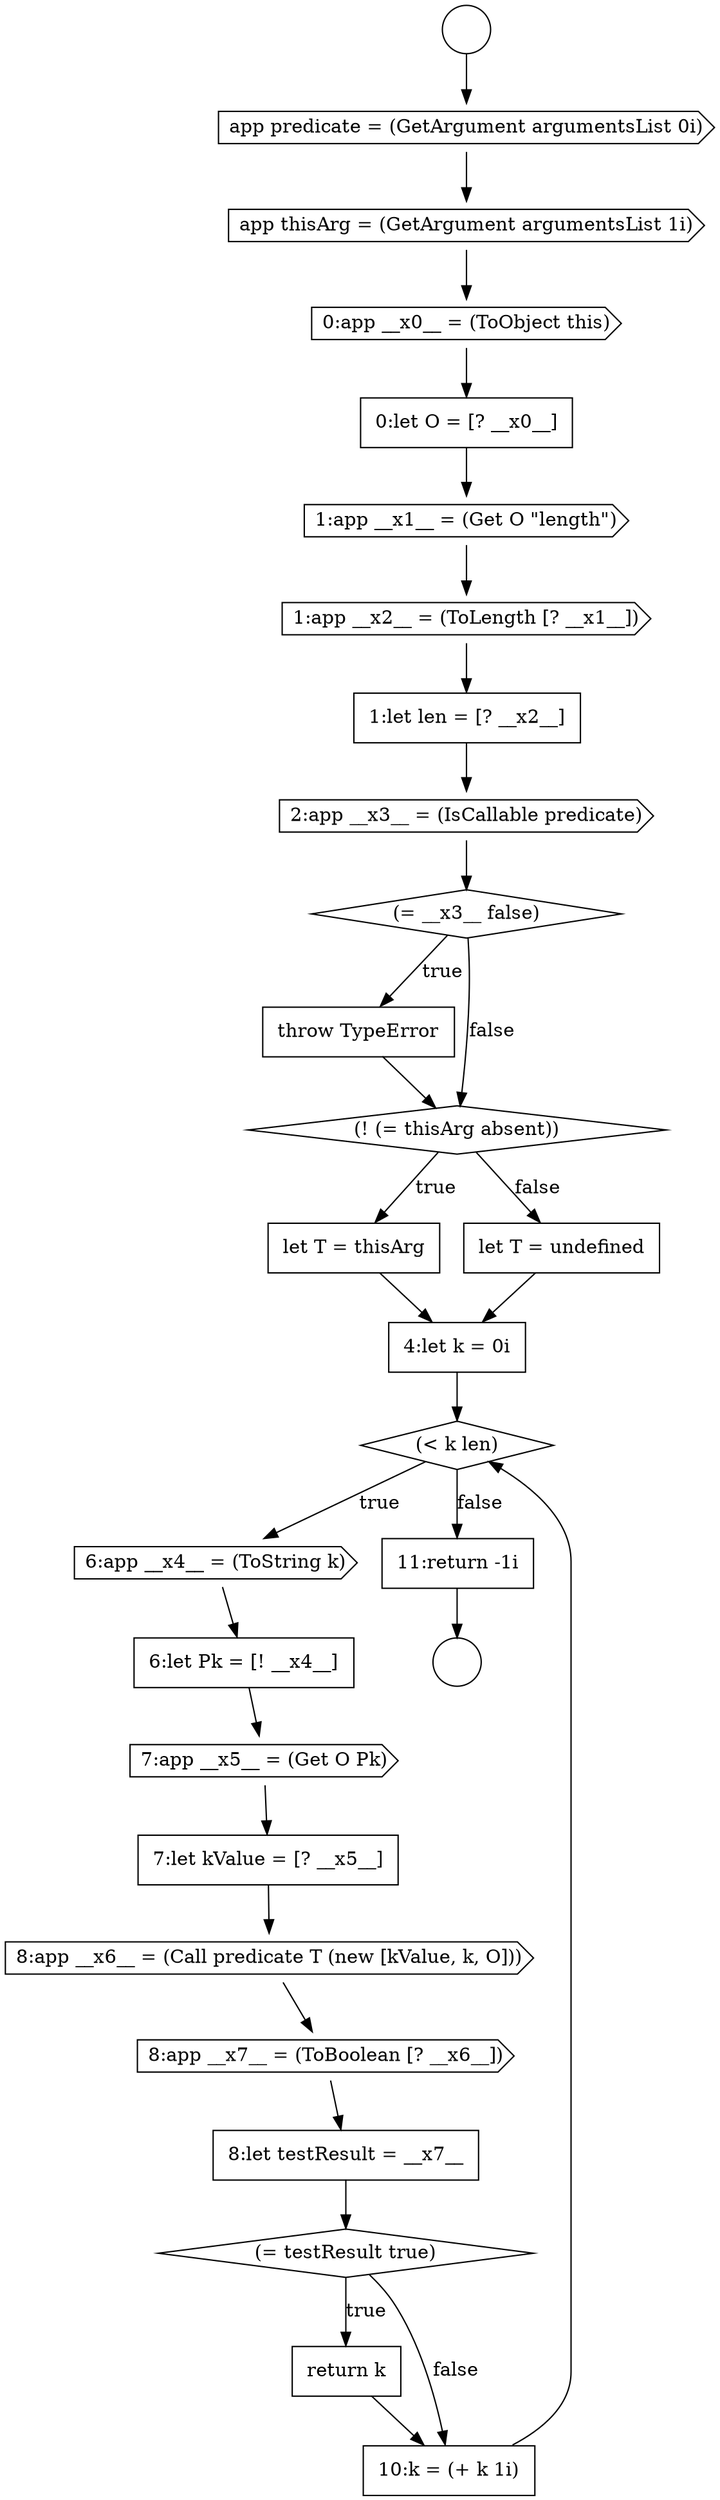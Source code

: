digraph {
  node14782 [shape=none, margin=0, label=<<font color="black">
    <table border="0" cellborder="1" cellspacing="0" cellpadding="10">
      <tr><td align="left">let T = thisArg</td></tr>
    </table>
  </font>> color="black" fillcolor="white" style=filled]
  node14786 [shape=cds, label=<<font color="black">6:app __x4__ = (ToString k)</font>> color="black" fillcolor="white" style=filled]
  node14793 [shape=diamond, label=<<font color="black">(= testResult true)</font>> color="black" fillcolor="white" style=filled]
  node14773 [shape=cds, label=<<font color="black">0:app __x0__ = (ToObject this)</font>> color="black" fillcolor="white" style=filled]
  node14780 [shape=none, margin=0, label=<<font color="black">
    <table border="0" cellborder="1" cellspacing="0" cellpadding="10">
      <tr><td align="left">throw TypeError</td></tr>
    </table>
  </font>> color="black" fillcolor="white" style=filled]
  node14785 [shape=diamond, label=<<font color="black">(&lt; k len)</font>> color="black" fillcolor="white" style=filled]
  node14772 [shape=cds, label=<<font color="black">app thisArg = (GetArgument argumentsList 1i)</font>> color="black" fillcolor="white" style=filled]
  node14789 [shape=none, margin=0, label=<<font color="black">
    <table border="0" cellborder="1" cellspacing="0" cellpadding="10">
      <tr><td align="left">7:let kValue = [? __x5__]</td></tr>
    </table>
  </font>> color="black" fillcolor="white" style=filled]
  node14783 [shape=none, margin=0, label=<<font color="black">
    <table border="0" cellborder="1" cellspacing="0" cellpadding="10">
      <tr><td align="left">let T = undefined</td></tr>
    </table>
  </font>> color="black" fillcolor="white" style=filled]
  node14788 [shape=cds, label=<<font color="black">7:app __x5__ = (Get O Pk)</font>> color="black" fillcolor="white" style=filled]
  node14775 [shape=cds, label=<<font color="black">1:app __x1__ = (Get O &quot;length&quot;)</font>> color="black" fillcolor="white" style=filled]
  node14781 [shape=diamond, label=<<font color="black">(! (= thisArg absent))</font>> color="black" fillcolor="white" style=filled]
  node14791 [shape=cds, label=<<font color="black">8:app __x7__ = (ToBoolean [? __x6__])</font>> color="black" fillcolor="white" style=filled]
  node14770 [shape=circle label=" " color="black" fillcolor="white" style=filled]
  node14787 [shape=none, margin=0, label=<<font color="black">
    <table border="0" cellborder="1" cellspacing="0" cellpadding="10">
      <tr><td align="left">6:let Pk = [! __x4__]</td></tr>
    </table>
  </font>> color="black" fillcolor="white" style=filled]
  node14796 [shape=none, margin=0, label=<<font color="black">
    <table border="0" cellborder="1" cellspacing="0" cellpadding="10">
      <tr><td align="left">11:return -1i</td></tr>
    </table>
  </font>> color="black" fillcolor="white" style=filled]
  node14769 [shape=circle label=" " color="black" fillcolor="white" style=filled]
  node14790 [shape=cds, label=<<font color="black">8:app __x6__ = (Call predicate T (new [kValue, k, O]))</font>> color="black" fillcolor="white" style=filled]
  node14784 [shape=none, margin=0, label=<<font color="black">
    <table border="0" cellborder="1" cellspacing="0" cellpadding="10">
      <tr><td align="left">4:let k = 0i</td></tr>
    </table>
  </font>> color="black" fillcolor="white" style=filled]
  node14794 [shape=none, margin=0, label=<<font color="black">
    <table border="0" cellborder="1" cellspacing="0" cellpadding="10">
      <tr><td align="left">return k</td></tr>
    </table>
  </font>> color="black" fillcolor="white" style=filled]
  node14777 [shape=none, margin=0, label=<<font color="black">
    <table border="0" cellborder="1" cellspacing="0" cellpadding="10">
      <tr><td align="left">1:let len = [? __x2__]</td></tr>
    </table>
  </font>> color="black" fillcolor="white" style=filled]
  node14776 [shape=cds, label=<<font color="black">1:app __x2__ = (ToLength [? __x1__])</font>> color="black" fillcolor="white" style=filled]
  node14771 [shape=cds, label=<<font color="black">app predicate = (GetArgument argumentsList 0i)</font>> color="black" fillcolor="white" style=filled]
  node14792 [shape=none, margin=0, label=<<font color="black">
    <table border="0" cellborder="1" cellspacing="0" cellpadding="10">
      <tr><td align="left">8:let testResult = __x7__</td></tr>
    </table>
  </font>> color="black" fillcolor="white" style=filled]
  node14795 [shape=none, margin=0, label=<<font color="black">
    <table border="0" cellborder="1" cellspacing="0" cellpadding="10">
      <tr><td align="left">10:k = (+ k 1i)</td></tr>
    </table>
  </font>> color="black" fillcolor="white" style=filled]
  node14778 [shape=cds, label=<<font color="black">2:app __x3__ = (IsCallable predicate)</font>> color="black" fillcolor="white" style=filled]
  node14779 [shape=diamond, label=<<font color="black">(= __x3__ false)</font>> color="black" fillcolor="white" style=filled]
  node14774 [shape=none, margin=0, label=<<font color="black">
    <table border="0" cellborder="1" cellspacing="0" cellpadding="10">
      <tr><td align="left">0:let O = [? __x0__]</td></tr>
    </table>
  </font>> color="black" fillcolor="white" style=filled]
  node14779 -> node14780 [label=<<font color="black">true</font>> color="black"]
  node14779 -> node14781 [label=<<font color="black">false</font>> color="black"]
  node14784 -> node14785 [ color="black"]
  node14796 -> node14770 [ color="black"]
  node14792 -> node14793 [ color="black"]
  node14772 -> node14773 [ color="black"]
  node14793 -> node14794 [label=<<font color="black">true</font>> color="black"]
  node14793 -> node14795 [label=<<font color="black">false</font>> color="black"]
  node14776 -> node14777 [ color="black"]
  node14773 -> node14774 [ color="black"]
  node14795 -> node14785 [ color="black"]
  node14785 -> node14786 [label=<<font color="black">true</font>> color="black"]
  node14785 -> node14796 [label=<<font color="black">false</font>> color="black"]
  node14774 -> node14775 [ color="black"]
  node14775 -> node14776 [ color="black"]
  node14769 -> node14771 [ color="black"]
  node14790 -> node14791 [ color="black"]
  node14789 -> node14790 [ color="black"]
  node14782 -> node14784 [ color="black"]
  node14794 -> node14795 [ color="black"]
  node14788 -> node14789 [ color="black"]
  node14771 -> node14772 [ color="black"]
  node14791 -> node14792 [ color="black"]
  node14787 -> node14788 [ color="black"]
  node14783 -> node14784 [ color="black"]
  node14777 -> node14778 [ color="black"]
  node14780 -> node14781 [ color="black"]
  node14781 -> node14782 [label=<<font color="black">true</font>> color="black"]
  node14781 -> node14783 [label=<<font color="black">false</font>> color="black"]
  node14786 -> node14787 [ color="black"]
  node14778 -> node14779 [ color="black"]
}
